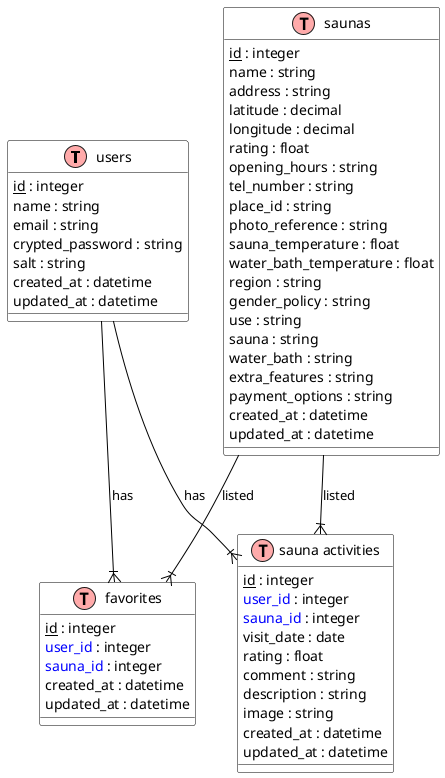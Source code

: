 @startuml
!define Table(name,desc) class name as "desc" << (T,#FFAAAA) >>
!define PrimaryKey(x) <u>x</u>
!define ForeignKey(x) <color:blue>x</color>

' テーマの定義
skinparam class {
    BackgroundColor White
    BorderColor Black
    ArrowColor Black
}

' ユーザーテーブル
Table(users, "users") {
    PrimaryKey(id) : integer 
    name : string
    email : string
    crypted_password : string
    salt : string
    created_at : datetime
    updated_at : datetime
}

' サウナ施設テーブル
Table(saunas, "saunas") {
    PrimaryKey(id) : integer
    name : string
    address : string
    latitude : decimal
    longitude : decimal
    rating : float
    opening_hours : string
    tel_number : string
    place_id : string
    photo_reference : string
    sauna_temperature : float
    water_bath_temperature : float
    region : string
    gender_policy : string
    use : string
    sauna : string
    water_bath : string
    extra_features : string
    payment_options : string
    created_at : datetime
    updated_at : datetime
}

' お気に入りテーブル
Table(favorites, "favorites") {
    PrimaryKey(id) : integer
    ForeignKey(user_id) : integer
    ForeignKey(sauna_id) : integer
    created_at : datetime
    updated_at : datetime
}

' サ活記録テーブル
Table(sauna_activities, "sauna activities") {
    PrimaryKey(id) : integer
    ForeignKey(user_id) : integer
    ForeignKey(sauna_id) : integer
    visit_date : date
    rating : float
    comment : string
    description : string
    image : string
    created_at : datetime
    updated_at : datetime
}

' リレーションの定義
users --|{ favorites : has
users --|{ sauna_activities : has
saunas --|{ favorites : listed
saunas --|{ sauna_activities : listed

@enduml